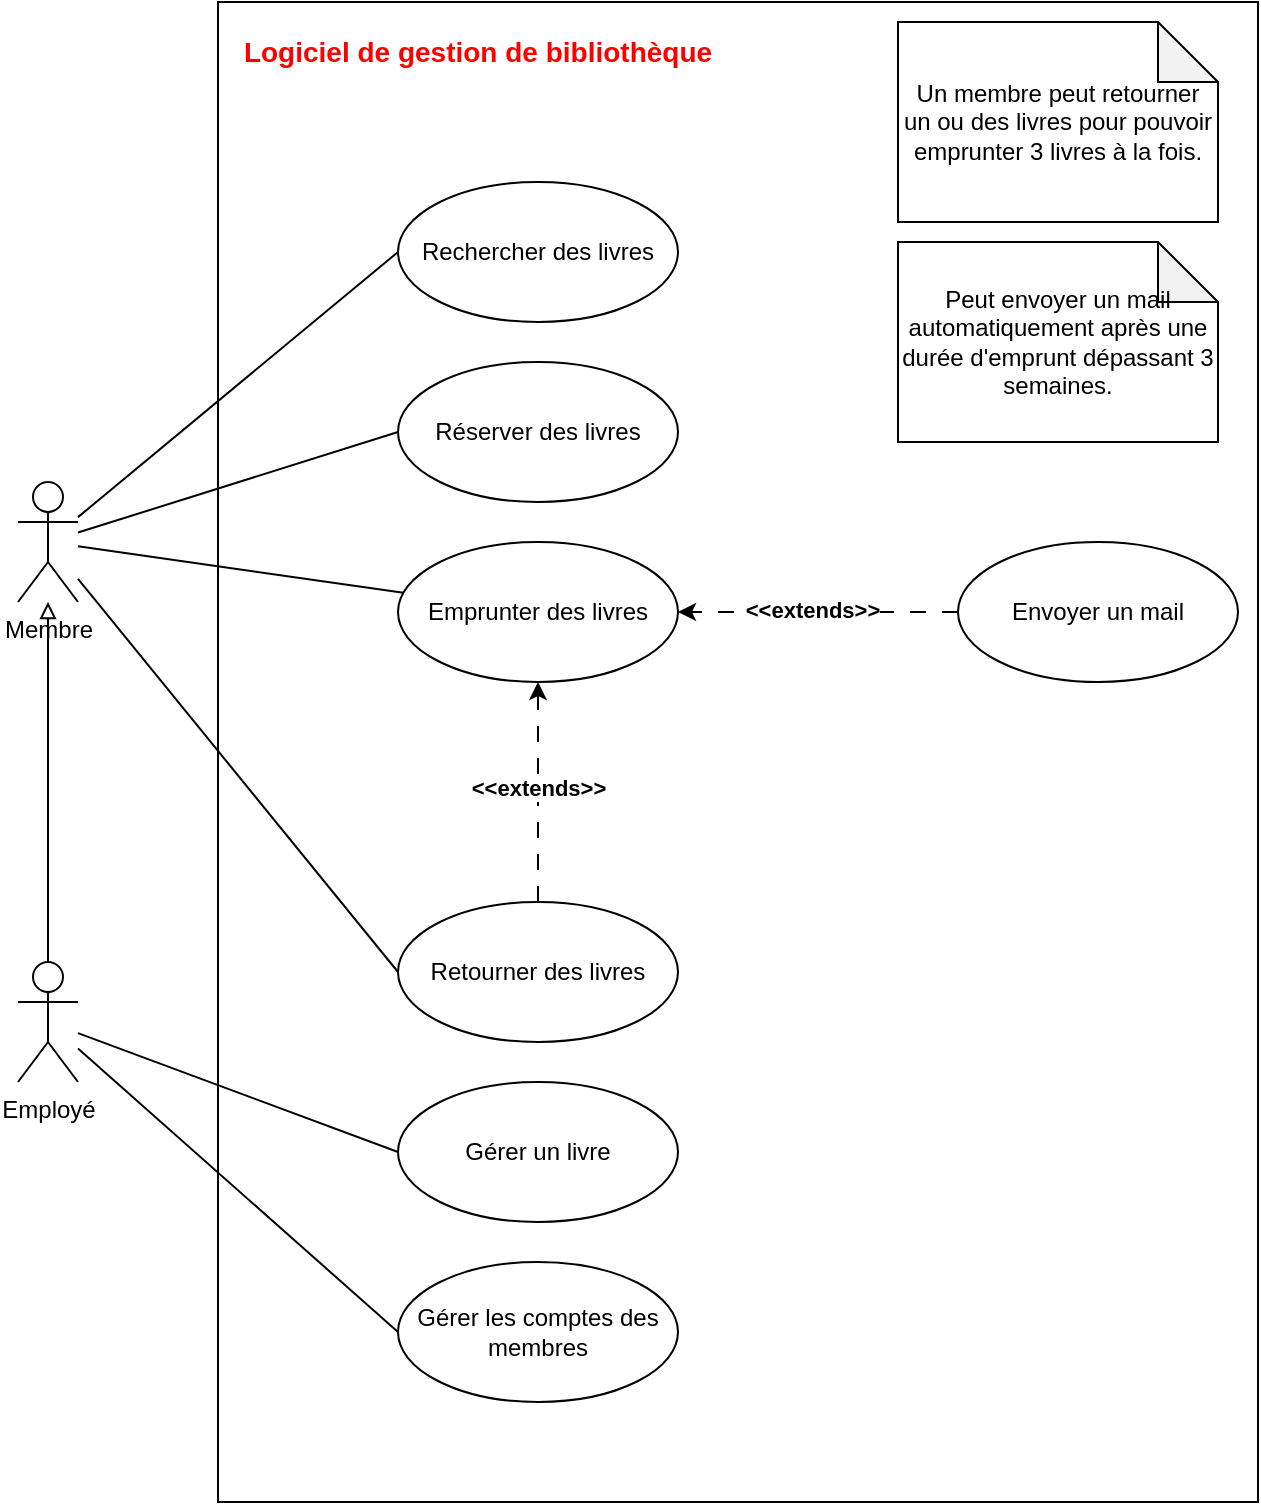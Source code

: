 <mxfile version="27.0.6">
  <diagram name="Page-1" id="z4XhQ-jAeHE7SyvA5xWt">
    <mxGraphModel dx="898" dy="750" grid="1" gridSize="10" guides="1" tooltips="1" connect="1" arrows="1" fold="1" page="1" pageScale="1" pageWidth="827" pageHeight="1169" math="0" shadow="0">
      <root>
        <mxCell id="0" />
        <mxCell id="1" parent="0" />
        <mxCell id="4zdUnPzI3HsvfFCuKaqa-1" value="" style="rounded=0;whiteSpace=wrap;html=1;" vertex="1" parent="1">
          <mxGeometry x="160" y="80" width="520" height="750" as="geometry" />
        </mxCell>
        <mxCell id="4zdUnPzI3HsvfFCuKaqa-2" value="&lt;b&gt;&lt;font style=&quot;font-size: 14px; color: light-dark(rgb(255, 0, 0), rgb(237, 237, 237));&quot;&gt;Logiciel de gestion de bibliothèque&lt;/font&gt;&lt;/b&gt;" style="text;html=1;align=center;verticalAlign=middle;whiteSpace=wrap;rounded=0;" vertex="1" parent="1">
          <mxGeometry x="170" y="90" width="240" height="30" as="geometry" />
        </mxCell>
        <mxCell id="4zdUnPzI3HsvfFCuKaqa-3" value="Rechercher des livres" style="ellipse;whiteSpace=wrap;html=1;" vertex="1" parent="1">
          <mxGeometry x="250" y="170" width="140" height="70" as="geometry" />
        </mxCell>
        <mxCell id="4zdUnPzI3HsvfFCuKaqa-4" value="Réserver des livres" style="ellipse;whiteSpace=wrap;html=1;" vertex="1" parent="1">
          <mxGeometry x="250" y="260" width="140" height="70" as="geometry" />
        </mxCell>
        <mxCell id="4zdUnPzI3HsvfFCuKaqa-10" style="rounded=0;orthogonalLoop=1;jettySize=auto;html=1;dashed=1;dashPattern=8 8;exitX=0;exitY=0.5;exitDx=0;exitDy=0;" edge="1" parent="1" source="4zdUnPzI3HsvfFCuKaqa-9" target="4zdUnPzI3HsvfFCuKaqa-5">
          <mxGeometry relative="1" as="geometry" />
        </mxCell>
        <mxCell id="4zdUnPzI3HsvfFCuKaqa-11" value="&lt;b&gt;&amp;lt;&amp;lt;extends&amp;gt;&amp;gt;&lt;/b&gt;" style="edgeLabel;html=1;align=center;verticalAlign=middle;resizable=0;points=[];" vertex="1" connectable="0" parent="4zdUnPzI3HsvfFCuKaqa-10">
          <mxGeometry x="0.043" y="-1" relative="1" as="geometry">
            <mxPoint as="offset" />
          </mxGeometry>
        </mxCell>
        <mxCell id="4zdUnPzI3HsvfFCuKaqa-21" style="edgeStyle=orthogonalEdgeStyle;rounded=0;orthogonalLoop=1;jettySize=auto;html=1;exitX=0.5;exitY=0;exitDx=0;exitDy=0;dashed=1;dashPattern=8 8;" edge="1" parent="1" source="4zdUnPzI3HsvfFCuKaqa-6" target="4zdUnPzI3HsvfFCuKaqa-5">
          <mxGeometry relative="1" as="geometry" />
        </mxCell>
        <mxCell id="4zdUnPzI3HsvfFCuKaqa-22" value="&lt;b&gt;&amp;lt;&amp;lt;extends&amp;gt;&amp;gt;&lt;/b&gt;" style="edgeLabel;html=1;align=center;verticalAlign=middle;resizable=0;points=[];" vertex="1" connectable="0" parent="4zdUnPzI3HsvfFCuKaqa-21">
          <mxGeometry x="0.036" relative="1" as="geometry">
            <mxPoint as="offset" />
          </mxGeometry>
        </mxCell>
        <mxCell id="4zdUnPzI3HsvfFCuKaqa-5" value="Emprunter des livres" style="ellipse;whiteSpace=wrap;html=1;" vertex="1" parent="1">
          <mxGeometry x="250" y="350" width="140" height="70" as="geometry" />
        </mxCell>
        <mxCell id="4zdUnPzI3HsvfFCuKaqa-6" value="Retourner des livres" style="ellipse;whiteSpace=wrap;html=1;" vertex="1" parent="1">
          <mxGeometry x="250" y="530" width="140" height="70" as="geometry" />
        </mxCell>
        <mxCell id="4zdUnPzI3HsvfFCuKaqa-7" value="Gérer un livre" style="ellipse;whiteSpace=wrap;html=1;" vertex="1" parent="1">
          <mxGeometry x="250" y="620" width="140" height="70" as="geometry" />
        </mxCell>
        <mxCell id="4zdUnPzI3HsvfFCuKaqa-8" value="Gérer les comptes des membres" style="ellipse;whiteSpace=wrap;html=1;" vertex="1" parent="1">
          <mxGeometry x="250" y="710" width="140" height="70" as="geometry" />
        </mxCell>
        <mxCell id="4zdUnPzI3HsvfFCuKaqa-9" value="Envoyer un mail" style="ellipse;whiteSpace=wrap;html=1;" vertex="1" parent="1">
          <mxGeometry x="530" y="350" width="140" height="70" as="geometry" />
        </mxCell>
        <mxCell id="4zdUnPzI3HsvfFCuKaqa-13" style="rounded=0;orthogonalLoop=1;jettySize=auto;html=1;entryX=0;entryY=0.5;entryDx=0;entryDy=0;endArrow=none;startFill=0;" edge="1" parent="1" source="4zdUnPzI3HsvfFCuKaqa-12" target="4zdUnPzI3HsvfFCuKaqa-7">
          <mxGeometry relative="1" as="geometry" />
        </mxCell>
        <mxCell id="4zdUnPzI3HsvfFCuKaqa-14" style="rounded=0;orthogonalLoop=1;jettySize=auto;html=1;entryX=0;entryY=0.5;entryDx=0;entryDy=0;endArrow=none;startFill=0;" edge="1" parent="1" source="4zdUnPzI3HsvfFCuKaqa-12" target="4zdUnPzI3HsvfFCuKaqa-8">
          <mxGeometry relative="1" as="geometry" />
        </mxCell>
        <mxCell id="4zdUnPzI3HsvfFCuKaqa-16" style="rounded=0;orthogonalLoop=1;jettySize=auto;html=1;endArrow=block;endFill=0;" edge="1" parent="1" source="4zdUnPzI3HsvfFCuKaqa-12" target="4zdUnPzI3HsvfFCuKaqa-15">
          <mxGeometry relative="1" as="geometry" />
        </mxCell>
        <mxCell id="4zdUnPzI3HsvfFCuKaqa-12" value="Employé" style="shape=umlActor;verticalLabelPosition=bottom;verticalAlign=top;html=1;" vertex="1" parent="1">
          <mxGeometry x="60" y="560" width="30" height="60" as="geometry" />
        </mxCell>
        <mxCell id="4zdUnPzI3HsvfFCuKaqa-17" style="rounded=0;orthogonalLoop=1;jettySize=auto;html=1;entryX=0;entryY=0.5;entryDx=0;entryDy=0;endArrow=none;startFill=0;" edge="1" parent="1" source="4zdUnPzI3HsvfFCuKaqa-15" target="4zdUnPzI3HsvfFCuKaqa-3">
          <mxGeometry relative="1" as="geometry" />
        </mxCell>
        <mxCell id="4zdUnPzI3HsvfFCuKaqa-18" style="rounded=0;orthogonalLoop=1;jettySize=auto;html=1;entryX=0;entryY=0.5;entryDx=0;entryDy=0;endArrow=none;startFill=0;" edge="1" parent="1" source="4zdUnPzI3HsvfFCuKaqa-15" target="4zdUnPzI3HsvfFCuKaqa-4">
          <mxGeometry relative="1" as="geometry" />
        </mxCell>
        <mxCell id="4zdUnPzI3HsvfFCuKaqa-19" style="rounded=0;orthogonalLoop=1;jettySize=auto;html=1;endArrow=none;startFill=0;" edge="1" parent="1" source="4zdUnPzI3HsvfFCuKaqa-15" target="4zdUnPzI3HsvfFCuKaqa-5">
          <mxGeometry relative="1" as="geometry" />
        </mxCell>
        <mxCell id="4zdUnPzI3HsvfFCuKaqa-20" style="rounded=0;orthogonalLoop=1;jettySize=auto;html=1;entryX=0;entryY=0.5;entryDx=0;entryDy=0;endArrow=none;startFill=0;" edge="1" parent="1" source="4zdUnPzI3HsvfFCuKaqa-15" target="4zdUnPzI3HsvfFCuKaqa-6">
          <mxGeometry relative="1" as="geometry" />
        </mxCell>
        <mxCell id="4zdUnPzI3HsvfFCuKaqa-15" value="Membre" style="shape=umlActor;verticalLabelPosition=bottom;verticalAlign=top;html=1;" vertex="1" parent="1">
          <mxGeometry x="60" y="320" width="30" height="60" as="geometry" />
        </mxCell>
        <mxCell id="4zdUnPzI3HsvfFCuKaqa-23" value="Un membre peut retourner un ou des livres pour pouvoir emprunter 3 livres à la fois." style="shape=note;whiteSpace=wrap;html=1;backgroundOutline=1;darkOpacity=0.05;" vertex="1" parent="1">
          <mxGeometry x="500" y="90" width="160" height="100" as="geometry" />
        </mxCell>
        <mxCell id="4zdUnPzI3HsvfFCuKaqa-24" value="Peut envoyer un mail automatiquement après une durée d&#39;emprunt dépassant 3 semaines." style="shape=note;whiteSpace=wrap;html=1;backgroundOutline=1;darkOpacity=0.05;" vertex="1" parent="1">
          <mxGeometry x="500" y="200" width="160" height="100" as="geometry" />
        </mxCell>
      </root>
    </mxGraphModel>
  </diagram>
</mxfile>
